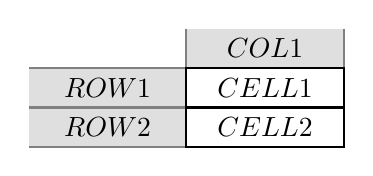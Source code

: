 \begin{tikzpicture}OPTIONS
\fill[lightgray!50] (1,0.5) rectangle ++(2,-0.5);
\draw[thick,gray] (1,0.5) -- (1,0);
\draw[thick,gray] (3,0.5) -- (3,0);
\node[] at (2,0.25) {$COL1$};
\foreach \y/\row/\cell in{0/ROW1/CELL1,-0.5/ROW2/CELL2}
{\fill[lightgray!50] (-1,\y) rectangle ++(2,-0.5);
\draw[thick,gray] (-1,\y) -- (1,\y);
\draw[thick,gray] (-1,\y-0.5) -- (1,\y-0.5);
\draw[thick] (1,\y) rectangle ++(2,-0.5) ;
\node[] at (2,\y-0.25) {$\cell$};
\node[] at (0,\y-0.25) {$\row$};
}
\end{tikzpicture}
